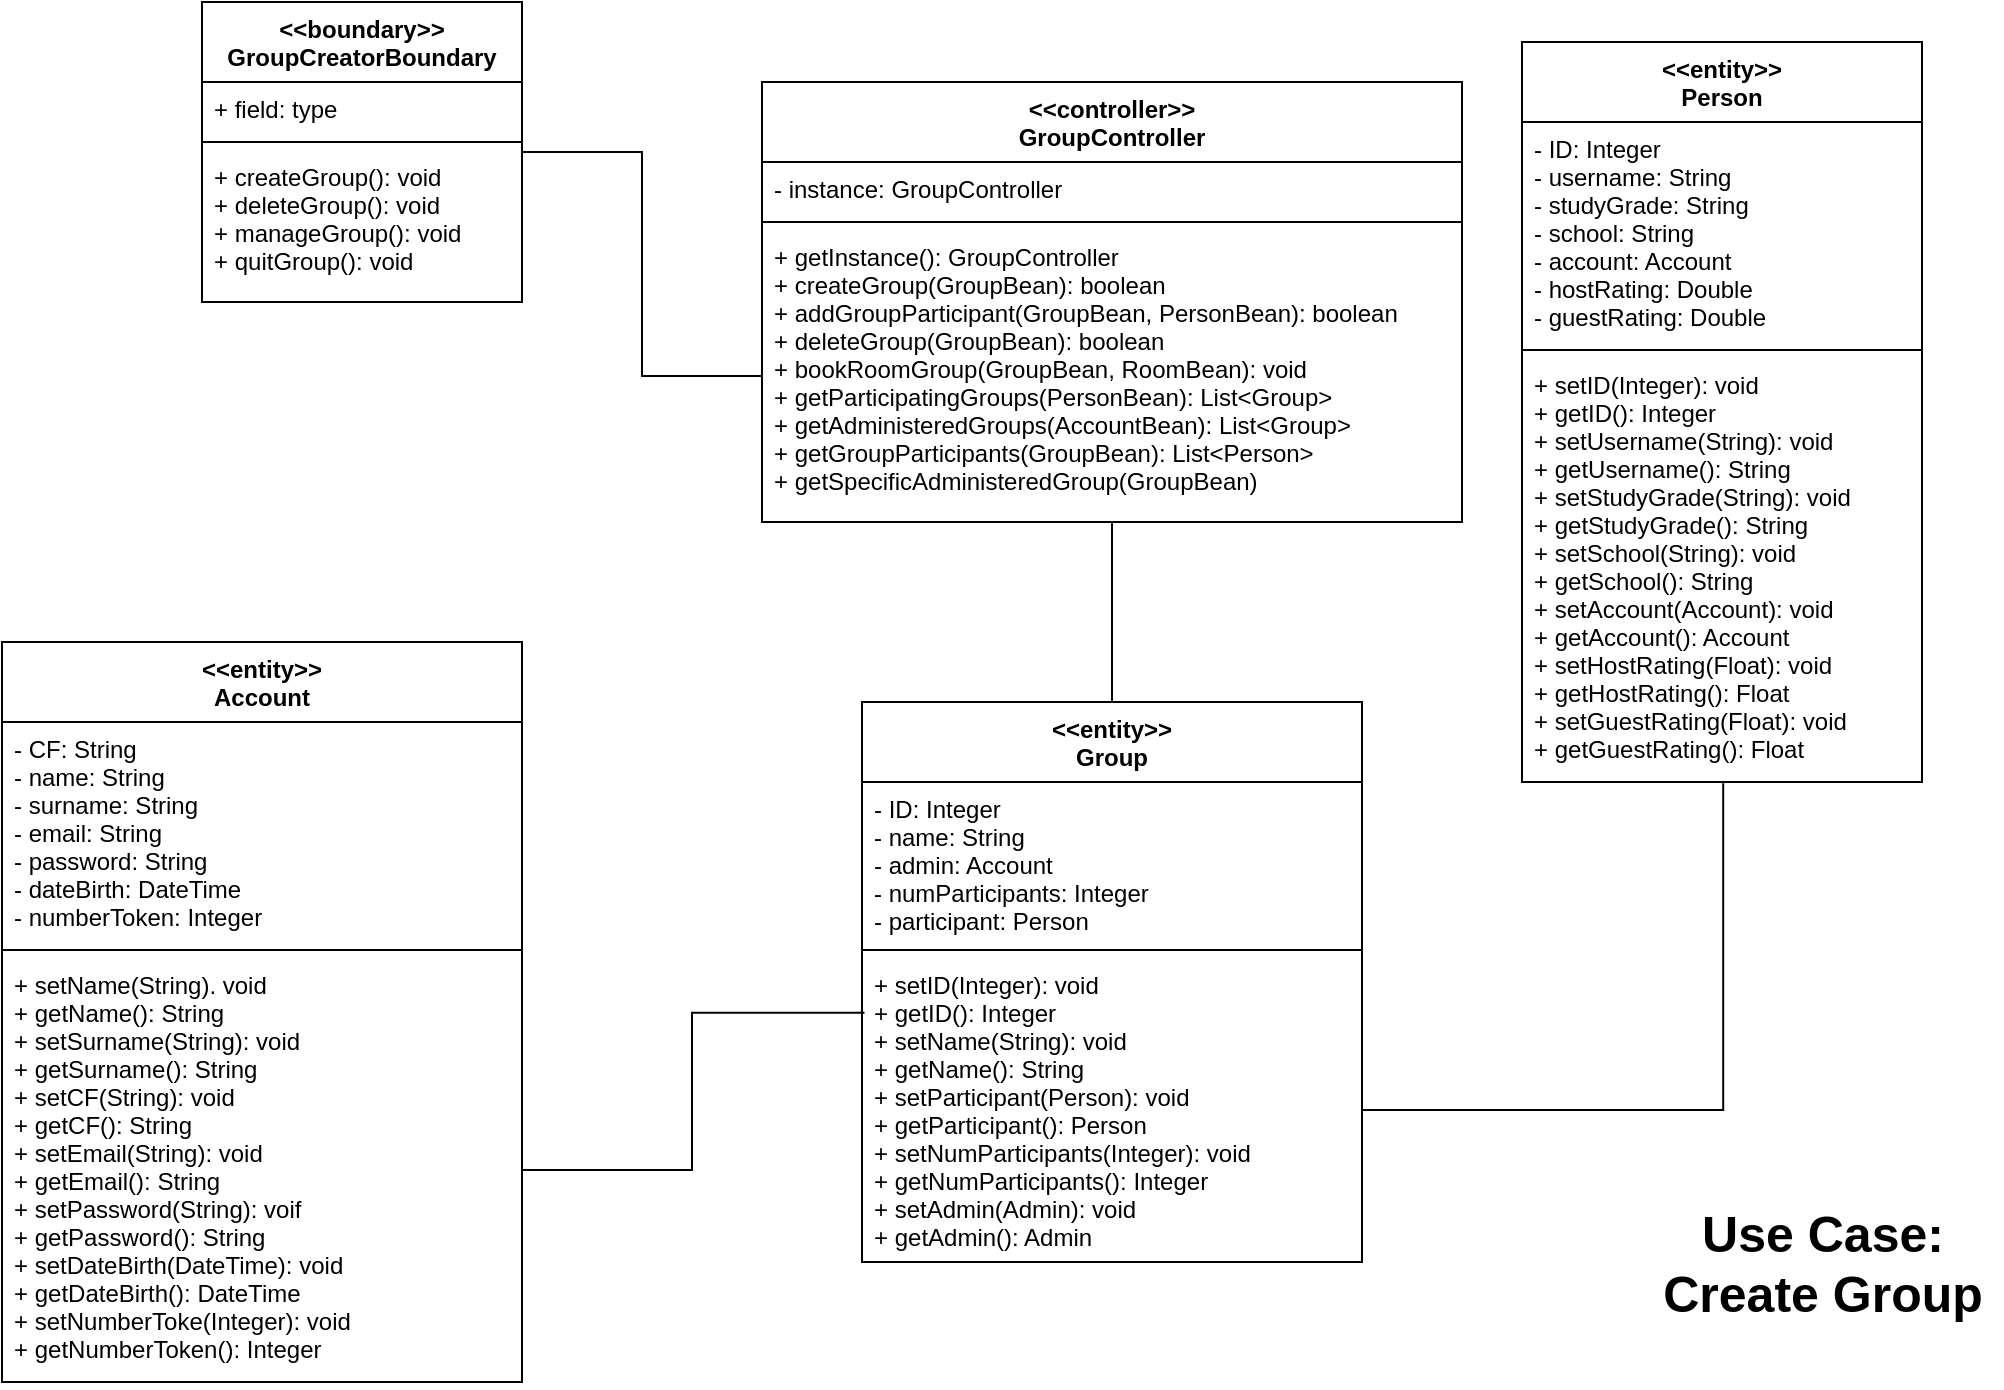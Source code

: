<mxfile version="14.3.1" type="github">
  <diagram id="Dc7GeFzG-FcH2cuk2T8l" name="Page-1">
    <mxGraphModel dx="1635" dy="824" grid="1" gridSize="10" guides="1" tooltips="1" connect="1" arrows="1" fold="1" page="1" pageScale="1" pageWidth="1169" pageHeight="827" math="0" shadow="0">
      <root>
        <mxCell id="0" />
        <mxCell id="1" parent="0" />
        <mxCell id="KNe1kGgE7iX2gPEPeiJ8-18" style="edgeStyle=orthogonalEdgeStyle;rounded=0;orthogonalLoop=1;jettySize=auto;html=1;entryX=0;entryY=0.5;entryDx=0;entryDy=0;endArrow=none;endFill=0;" parent="1" source="VWFVPysKA0NNUxh5vGem-9" target="KNe1kGgE7iX2gPEPeiJ8-16" edge="1">
          <mxGeometry relative="1" as="geometry" />
        </mxCell>
        <mxCell id="VWFVPysKA0NNUxh5vGem-9" value="&lt;&lt;boundary&gt;&gt;&#xa;GroupCreatorBoundary" style="swimlane;fontStyle=1;align=center;verticalAlign=top;childLayout=stackLayout;horizontal=1;startSize=40;horizontalStack=0;resizeParent=1;resizeParentMax=0;resizeLast=0;collapsible=1;marginBottom=0;" parent="1" vertex="1">
          <mxGeometry x="120" y="40" width="160" height="150" as="geometry" />
        </mxCell>
        <mxCell id="VWFVPysKA0NNUxh5vGem-10" value="+ field: type" style="text;strokeColor=none;fillColor=none;align=left;verticalAlign=top;spacingLeft=4;spacingRight=4;overflow=hidden;rotatable=0;points=[[0,0.5],[1,0.5]];portConstraint=eastwest;" parent="VWFVPysKA0NNUxh5vGem-9" vertex="1">
          <mxGeometry y="40" width="160" height="26" as="geometry" />
        </mxCell>
        <mxCell id="VWFVPysKA0NNUxh5vGem-11" value="" style="line;strokeWidth=1;fillColor=none;align=left;verticalAlign=middle;spacingTop=-1;spacingLeft=3;spacingRight=3;rotatable=0;labelPosition=right;points=[];portConstraint=eastwest;" parent="VWFVPysKA0NNUxh5vGem-9" vertex="1">
          <mxGeometry y="66" width="160" height="8" as="geometry" />
        </mxCell>
        <mxCell id="VWFVPysKA0NNUxh5vGem-12" value="+ createGroup(): void&#xa;+ deleteGroup(): void&#xa;+ manageGroup(): void&#xa;+ quitGroup(): void" style="text;strokeColor=none;fillColor=none;align=left;verticalAlign=top;spacingLeft=4;spacingRight=4;overflow=hidden;rotatable=0;points=[[0,0.5],[1,0.5]];portConstraint=eastwest;" parent="VWFVPysKA0NNUxh5vGem-9" vertex="1">
          <mxGeometry y="74" width="160" height="76" as="geometry" />
        </mxCell>
        <mxCell id="rdVfTWeEJSaxkg9jLC8A-6" style="edgeStyle=orthogonalEdgeStyle;rounded=0;orthogonalLoop=1;jettySize=auto;html=1;exitX=0.503;exitY=1.003;exitDx=0;exitDy=0;endArrow=none;endFill=0;entryX=1;entryY=0.5;entryDx=0;entryDy=0;exitPerimeter=0;" parent="1" source="KNe1kGgE7iX2gPEPeiJ8-4" target="KNe1kGgE7iX2gPEPeiJ8-12" edge="1">
          <mxGeometry relative="1" as="geometry">
            <mxPoint x="880" y="440" as="sourcePoint" />
            <mxPoint x="710" y="559" as="targetPoint" />
          </mxGeometry>
        </mxCell>
        <mxCell id="W2uzoLhWWSiFI7DyZBiJ-17" style="edgeStyle=orthogonalEdgeStyle;rounded=0;orthogonalLoop=1;jettySize=auto;html=1;entryX=0.005;entryY=0.18;entryDx=0;entryDy=0;entryPerimeter=0;endArrow=none;endFill=0;" parent="1" source="KNe1kGgE7iX2gPEPeiJ8-8" target="KNe1kGgE7iX2gPEPeiJ8-12" edge="1">
          <mxGeometry relative="1" as="geometry">
            <mxPoint x="330" y="624.0" as="sourcePoint" />
            <mxPoint x="460.5" y="542.074" as="targetPoint" />
          </mxGeometry>
        </mxCell>
        <mxCell id="KNe1kGgE7iX2gPEPeiJ8-1" value="&lt;&lt;entity&gt;&gt;&#xa;Person" style="swimlane;fontStyle=1;align=center;verticalAlign=top;childLayout=stackLayout;horizontal=1;startSize=40;horizontalStack=0;resizeParent=1;resizeParentMax=0;resizeLast=0;collapsible=1;marginBottom=0;" parent="1" vertex="1">
          <mxGeometry x="780" y="60" width="200" height="370" as="geometry" />
        </mxCell>
        <mxCell id="KNe1kGgE7iX2gPEPeiJ8-2" value="- ID: Integer&#xa;- username: String&#xa;- studyGrade: String&#xa;- school: String&#xa;- account: Account&#xa;- hostRating: Double&#xa;- guestRating: Double" style="text;strokeColor=none;fillColor=none;align=left;verticalAlign=top;spacingLeft=4;spacingRight=4;overflow=hidden;rotatable=0;points=[[0,0.5],[1,0.5]];portConstraint=eastwest;" parent="KNe1kGgE7iX2gPEPeiJ8-1" vertex="1">
          <mxGeometry y="40" width="200" height="110" as="geometry" />
        </mxCell>
        <mxCell id="KNe1kGgE7iX2gPEPeiJ8-3" value="" style="line;strokeWidth=1;fillColor=none;align=left;verticalAlign=middle;spacingTop=-1;spacingLeft=3;spacingRight=3;rotatable=0;labelPosition=right;points=[];portConstraint=eastwest;" parent="KNe1kGgE7iX2gPEPeiJ8-1" vertex="1">
          <mxGeometry y="150" width="200" height="8" as="geometry" />
        </mxCell>
        <mxCell id="KNe1kGgE7iX2gPEPeiJ8-4" value="+ setID(Integer): void&#xa;+ getID(): Integer&#xa;+ setUsername(String): void&#xa;+ getUsername(): String&#xa;+ setStudyGrade(String): void&#xa;+ getStudyGrade(): String&#xa;+ setSchool(String): void&#xa;+ getSchool(): String&#xa;+ setAccount(Account): void&#xa;+ getAccount(): Account&#xa;+ setHostRating(Float): void&#xa;+ getHostRating(): Float&#xa;+ setGuestRating(Float): void&#xa;+ getGuestRating(): Float" style="text;strokeColor=none;fillColor=none;align=left;verticalAlign=top;spacingLeft=4;spacingRight=4;overflow=hidden;rotatable=0;points=[[0,0.5],[1,0.5]];portConstraint=eastwest;" parent="KNe1kGgE7iX2gPEPeiJ8-1" vertex="1">
          <mxGeometry y="158" width="200" height="212" as="geometry" />
        </mxCell>
        <mxCell id="KNe1kGgE7iX2gPEPeiJ8-5" value="&lt;&lt;entity&gt;&gt;&#xa;Account" style="swimlane;fontStyle=1;align=center;verticalAlign=top;childLayout=stackLayout;horizontal=1;startSize=40;horizontalStack=0;resizeParent=1;resizeParentMax=0;resizeLast=0;collapsible=1;marginBottom=0;" parent="1" vertex="1">
          <mxGeometry x="20" y="360" width="260" height="370" as="geometry" />
        </mxCell>
        <mxCell id="KNe1kGgE7iX2gPEPeiJ8-6" value="- CF: String&#xa;- name: String&#xa;- surname: String&#xa;- email: String&#xa;- password: String&#xa;- dateBirth: DateTime&#xa;- numberToken: Integer&#xa;" style="text;strokeColor=none;fillColor=none;align=left;verticalAlign=top;spacingLeft=4;spacingRight=4;overflow=hidden;rotatable=0;points=[[0,0.5],[1,0.5]];portConstraint=eastwest;" parent="KNe1kGgE7iX2gPEPeiJ8-5" vertex="1">
          <mxGeometry y="40" width="260" height="110" as="geometry" />
        </mxCell>
        <mxCell id="KNe1kGgE7iX2gPEPeiJ8-7" value="" style="line;strokeWidth=1;fillColor=none;align=left;verticalAlign=middle;spacingTop=-1;spacingLeft=3;spacingRight=3;rotatable=0;labelPosition=right;points=[];portConstraint=eastwest;" parent="KNe1kGgE7iX2gPEPeiJ8-5" vertex="1">
          <mxGeometry y="150" width="260" height="8" as="geometry" />
        </mxCell>
        <mxCell id="KNe1kGgE7iX2gPEPeiJ8-8" value="+ setName(String). void&#xa;+ getName(): String&#xa;+ setSurname(String): void&#xa;+ getSurname(): String&#xa;+ setCF(String): void&#xa;+ getCF(): String&#xa;+ setEmail(String): void&#xa;+ getEmail(): String&#xa;+ setPassword(String): voif&#xa;+ getPassword(): String&#xa;+ setDateBirth(DateTime): void&#xa;+ getDateBirth(): DateTime&#xa;+ setNumberToke(Integer): void&#xa;+ getNumberToken(): Integer" style="text;strokeColor=none;fillColor=none;align=left;verticalAlign=top;spacingLeft=4;spacingRight=4;overflow=hidden;rotatable=0;points=[[0,0.5],[1,0.5]];portConstraint=eastwest;" parent="KNe1kGgE7iX2gPEPeiJ8-5" vertex="1">
          <mxGeometry y="158" width="260" height="212" as="geometry" />
        </mxCell>
        <mxCell id="KNe1kGgE7iX2gPEPeiJ8-9" value="&lt;&lt;entity&gt;&gt;&#xa;Group" style="swimlane;fontStyle=1;align=center;verticalAlign=top;childLayout=stackLayout;horizontal=1;startSize=40;horizontalStack=0;resizeParent=1;resizeParentMax=0;resizeLast=0;collapsible=1;marginBottom=0;" parent="1" vertex="1">
          <mxGeometry x="450" y="390" width="250" height="280" as="geometry" />
        </mxCell>
        <mxCell id="KNe1kGgE7iX2gPEPeiJ8-10" value="- ID: Integer&#xa;- name: String&#xa;- admin: Account&#xa;- numParticipants: Integer&#xa;- participant: Person&#xa;" style="text;strokeColor=none;fillColor=none;align=left;verticalAlign=top;spacingLeft=4;spacingRight=4;overflow=hidden;rotatable=0;points=[[0,0.5],[1,0.5]];portConstraint=eastwest;" parent="KNe1kGgE7iX2gPEPeiJ8-9" vertex="1">
          <mxGeometry y="40" width="250" height="80" as="geometry" />
        </mxCell>
        <mxCell id="KNe1kGgE7iX2gPEPeiJ8-11" value="" style="line;strokeWidth=1;fillColor=none;align=left;verticalAlign=middle;spacingTop=-1;spacingLeft=3;spacingRight=3;rotatable=0;labelPosition=right;points=[];portConstraint=eastwest;" parent="KNe1kGgE7iX2gPEPeiJ8-9" vertex="1">
          <mxGeometry y="120" width="250" height="8" as="geometry" />
        </mxCell>
        <mxCell id="KNe1kGgE7iX2gPEPeiJ8-12" value="+ setID(Integer): void&#xa;+ getID(): Integer&#xa;+ setName(String): void&#xa;+ getName(): String&#xa;+ setParticipant(Person): void&#xa;+ getParticipant(): Person&#xa;+ setNumParticipants(Integer): void&#xa;+ getNumParticipants(): Integer&#xa;+ setAdmin(Admin): void&#xa;+ getAdmin(): Admin" style="text;strokeColor=none;fillColor=none;align=left;verticalAlign=top;spacingLeft=4;spacingRight=4;overflow=hidden;rotatable=0;points=[[0,0.5],[1,0.5]];portConstraint=eastwest;" parent="KNe1kGgE7iX2gPEPeiJ8-9" vertex="1">
          <mxGeometry y="128" width="250" height="152" as="geometry" />
        </mxCell>
        <mxCell id="KNe1kGgE7iX2gPEPeiJ8-17" style="edgeStyle=orthogonalEdgeStyle;rounded=0;orthogonalLoop=1;jettySize=auto;html=1;entryX=0.5;entryY=0;entryDx=0;entryDy=0;endArrow=none;endFill=0;" parent="1" source="KNe1kGgE7iX2gPEPeiJ8-13" target="KNe1kGgE7iX2gPEPeiJ8-9" edge="1">
          <mxGeometry relative="1" as="geometry" />
        </mxCell>
        <mxCell id="KNe1kGgE7iX2gPEPeiJ8-13" value="&lt;&lt;controller&gt;&gt;&#xa;GroupController" style="swimlane;fontStyle=1;align=center;verticalAlign=top;childLayout=stackLayout;horizontal=1;startSize=40;horizontalStack=0;resizeParent=1;resizeParentMax=0;resizeLast=0;collapsible=1;marginBottom=0;" parent="1" vertex="1">
          <mxGeometry x="400" y="80" width="350" height="220" as="geometry" />
        </mxCell>
        <mxCell id="KNe1kGgE7iX2gPEPeiJ8-14" value="- instance: GroupController" style="text;strokeColor=none;fillColor=none;align=left;verticalAlign=top;spacingLeft=4;spacingRight=4;overflow=hidden;rotatable=0;points=[[0,0.5],[1,0.5]];portConstraint=eastwest;" parent="KNe1kGgE7iX2gPEPeiJ8-13" vertex="1">
          <mxGeometry y="40" width="350" height="26" as="geometry" />
        </mxCell>
        <mxCell id="KNe1kGgE7iX2gPEPeiJ8-15" value="" style="line;strokeWidth=1;fillColor=none;align=left;verticalAlign=middle;spacingTop=-1;spacingLeft=3;spacingRight=3;rotatable=0;labelPosition=right;points=[];portConstraint=eastwest;" parent="KNe1kGgE7iX2gPEPeiJ8-13" vertex="1">
          <mxGeometry y="66" width="350" height="8" as="geometry" />
        </mxCell>
        <mxCell id="KNe1kGgE7iX2gPEPeiJ8-16" value="+ getInstance(): GroupController&#xa;+ createGroup(GroupBean): boolean&#xa;+ addGroupParticipant(GroupBean, PersonBean): boolean&#xa;+ deleteGroup(GroupBean): boolean&#xa;+ bookRoomGroup(GroupBean, RoomBean): void&#xa;+ getParticipatingGroups(PersonBean): List&lt;Group&gt;&#xa;+ getAdministeredGroups(AccountBean): List&lt;Group&gt;&#xa;+ getGroupParticipants(GroupBean): List&lt;Person&gt;&#xa;+ getSpecificAdministeredGroup(GroupBean)" style="text;strokeColor=none;fillColor=none;align=left;verticalAlign=top;spacingLeft=4;spacingRight=4;overflow=hidden;rotatable=0;points=[[0,0.5],[1,0.5]];portConstraint=eastwest;" parent="KNe1kGgE7iX2gPEPeiJ8-13" vertex="1">
          <mxGeometry y="74" width="350" height="146" as="geometry" />
        </mxCell>
        <mxCell id="SFkubs1tai29pwNa28yS-1" value="&lt;b&gt;Use Case:&lt;br&gt;Create Group&lt;/b&gt;" style="text;html=1;align=center;verticalAlign=middle;resizable=0;points=[];autosize=1;fontSize=25;" vertex="1" parent="1">
          <mxGeometry x="840" y="635" width="180" height="70" as="geometry" />
        </mxCell>
      </root>
    </mxGraphModel>
  </diagram>
</mxfile>
